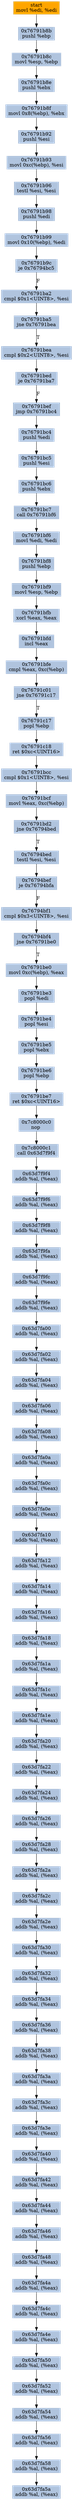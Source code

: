 digraph G {
node[shape=rectangle,style=filled,fillcolor=lightsteelblue,color=lightsteelblue]
bgcolor="transparent"
a0x76791b89movl_edi_edi[label="start\nmovl %edi, %edi",color="lightgrey",fillcolor="orange"];
a0x76791b8bpushl_ebp[label="0x76791b8b\npushl %ebp"];
a0x76791b8cmovl_esp_ebp[label="0x76791b8c\nmovl %esp, %ebp"];
a0x76791b8epushl_ebx[label="0x76791b8e\npushl %ebx"];
a0x76791b8fmovl_0x8ebp__ebx[label="0x76791b8f\nmovl 0x8(%ebp), %ebx"];
a0x76791b92pushl_esi[label="0x76791b92\npushl %esi"];
a0x76791b93movl_0xcebp__esi[label="0x76791b93\nmovl 0xc(%ebp), %esi"];
a0x76791b96testl_esi_esi[label="0x76791b96\ntestl %esi, %esi"];
a0x76791b98pushl_edi[label="0x76791b98\npushl %edi"];
a0x76791b99movl_0x10ebp__edi[label="0x76791b99\nmovl 0x10(%ebp), %edi"];
a0x76791b9cje_0x76794bc5[label="0x76791b9c\nje 0x76794bc5"];
a0x76791ba2cmpl_0x1UINT8_esi[label="0x76791ba2\ncmpl $0x1<UINT8>, %esi"];
a0x76791ba5jne_0x76791bea[label="0x76791ba5\njne 0x76791bea"];
a0x76791beacmpl_0x2UINT8_esi[label="0x76791bea\ncmpl $0x2<UINT8>, %esi"];
a0x76791bedje_0x76791ba7[label="0x76791bed\nje 0x76791ba7"];
a0x76791befjmp_0x76791bc4[label="0x76791bef\njmp 0x76791bc4"];
a0x76791bc4pushl_edi[label="0x76791bc4\npushl %edi"];
a0x76791bc5pushl_esi[label="0x76791bc5\npushl %esi"];
a0x76791bc6pushl_ebx[label="0x76791bc6\npushl %ebx"];
a0x76791bc7call_0x76791bf6[label="0x76791bc7\ncall 0x76791bf6"];
a0x76791bf6movl_edi_edi[label="0x76791bf6\nmovl %edi, %edi"];
a0x76791bf8pushl_ebp[label="0x76791bf8\npushl %ebp"];
a0x76791bf9movl_esp_ebp[label="0x76791bf9\nmovl %esp, %ebp"];
a0x76791bfbxorl_eax_eax[label="0x76791bfb\nxorl %eax, %eax"];
a0x76791bfdincl_eax[label="0x76791bfd\nincl %eax"];
a0x76791bfecmpl_eax_0xcebp_[label="0x76791bfe\ncmpl %eax, 0xc(%ebp)"];
a0x76791c01jne_0x76791c17[label="0x76791c01\njne 0x76791c17"];
a0x76791c17popl_ebp[label="0x76791c17\npopl %ebp"];
a0x76791c18ret_0xcUINT16[label="0x76791c18\nret $0xc<UINT16>"];
a0x76791bcccmpl_0x1UINT8_esi[label="0x76791bcc\ncmpl $0x1<UINT8>, %esi"];
a0x76791bcfmovl_eax_0xcebp_[label="0x76791bcf\nmovl %eax, 0xc(%ebp)"];
a0x76791bd2jne_0x76794bed[label="0x76791bd2\njne 0x76794bed"];
a0x76794bedtestl_esi_esi[label="0x76794bed\ntestl %esi, %esi"];
a0x76794befje_0x76794bfa[label="0x76794bef\nje 0x76794bfa"];
a0x76794bf1cmpl_0x3UINT8_esi[label="0x76794bf1\ncmpl $0x3<UINT8>, %esi"];
a0x76794bf4jne_0x76791be0[label="0x76794bf4\njne 0x76791be0"];
a0x76791be0movl_0xcebp__eax[label="0x76791be0\nmovl 0xc(%ebp), %eax"];
a0x76791be3popl_edi[label="0x76791be3\npopl %edi"];
a0x76791be4popl_esi[label="0x76791be4\npopl %esi"];
a0x76791be5popl_ebx[label="0x76791be5\npopl %ebx"];
a0x76791be6popl_ebp[label="0x76791be6\npopl %ebp"];
a0x76791be7ret_0xcUINT16[label="0x76791be7\nret $0xc<UINT16>"];
a0x7c8000c0nop_[label="0x7c8000c0\nnop "];
a0x7c8000c1call_0x63d7f9f4[label="0x7c8000c1\ncall 0x63d7f9f4"];
a0x63d7f9f4addb_al_eax_[label="0x63d7f9f4\naddb %al, (%eax)"];
a0x63d7f9f6addb_al_eax_[label="0x63d7f9f6\naddb %al, (%eax)"];
a0x63d7f9f8addb_al_eax_[label="0x63d7f9f8\naddb %al, (%eax)"];
a0x63d7f9faaddb_al_eax_[label="0x63d7f9fa\naddb %al, (%eax)"];
a0x63d7f9fcaddb_al_eax_[label="0x63d7f9fc\naddb %al, (%eax)"];
a0x63d7f9feaddb_al_eax_[label="0x63d7f9fe\naddb %al, (%eax)"];
a0x63d7fa00addb_al_eax_[label="0x63d7fa00\naddb %al, (%eax)"];
a0x63d7fa02addb_al_eax_[label="0x63d7fa02\naddb %al, (%eax)"];
a0x63d7fa04addb_al_eax_[label="0x63d7fa04\naddb %al, (%eax)"];
a0x63d7fa06addb_al_eax_[label="0x63d7fa06\naddb %al, (%eax)"];
a0x63d7fa08addb_al_eax_[label="0x63d7fa08\naddb %al, (%eax)"];
a0x63d7fa0aaddb_al_eax_[label="0x63d7fa0a\naddb %al, (%eax)"];
a0x63d7fa0caddb_al_eax_[label="0x63d7fa0c\naddb %al, (%eax)"];
a0x63d7fa0eaddb_al_eax_[label="0x63d7fa0e\naddb %al, (%eax)"];
a0x63d7fa10addb_al_eax_[label="0x63d7fa10\naddb %al, (%eax)"];
a0x63d7fa12addb_al_eax_[label="0x63d7fa12\naddb %al, (%eax)"];
a0x63d7fa14addb_al_eax_[label="0x63d7fa14\naddb %al, (%eax)"];
a0x63d7fa16addb_al_eax_[label="0x63d7fa16\naddb %al, (%eax)"];
a0x63d7fa18addb_al_eax_[label="0x63d7fa18\naddb %al, (%eax)"];
a0x63d7fa1aaddb_al_eax_[label="0x63d7fa1a\naddb %al, (%eax)"];
a0x63d7fa1caddb_al_eax_[label="0x63d7fa1c\naddb %al, (%eax)"];
a0x63d7fa1eaddb_al_eax_[label="0x63d7fa1e\naddb %al, (%eax)"];
a0x63d7fa20addb_al_eax_[label="0x63d7fa20\naddb %al, (%eax)"];
a0x63d7fa22addb_al_eax_[label="0x63d7fa22\naddb %al, (%eax)"];
a0x63d7fa24addb_al_eax_[label="0x63d7fa24\naddb %al, (%eax)"];
a0x63d7fa26addb_al_eax_[label="0x63d7fa26\naddb %al, (%eax)"];
a0x63d7fa28addb_al_eax_[label="0x63d7fa28\naddb %al, (%eax)"];
a0x63d7fa2aaddb_al_eax_[label="0x63d7fa2a\naddb %al, (%eax)"];
a0x63d7fa2caddb_al_eax_[label="0x63d7fa2c\naddb %al, (%eax)"];
a0x63d7fa2eaddb_al_eax_[label="0x63d7fa2e\naddb %al, (%eax)"];
a0x63d7fa30addb_al_eax_[label="0x63d7fa30\naddb %al, (%eax)"];
a0x63d7fa32addb_al_eax_[label="0x63d7fa32\naddb %al, (%eax)"];
a0x63d7fa34addb_al_eax_[label="0x63d7fa34\naddb %al, (%eax)"];
a0x63d7fa36addb_al_eax_[label="0x63d7fa36\naddb %al, (%eax)"];
a0x63d7fa38addb_al_eax_[label="0x63d7fa38\naddb %al, (%eax)"];
a0x63d7fa3aaddb_al_eax_[label="0x63d7fa3a\naddb %al, (%eax)"];
a0x63d7fa3caddb_al_eax_[label="0x63d7fa3c\naddb %al, (%eax)"];
a0x63d7fa3eaddb_al_eax_[label="0x63d7fa3e\naddb %al, (%eax)"];
a0x63d7fa40addb_al_eax_[label="0x63d7fa40\naddb %al, (%eax)"];
a0x63d7fa42addb_al_eax_[label="0x63d7fa42\naddb %al, (%eax)"];
a0x63d7fa44addb_al_eax_[label="0x63d7fa44\naddb %al, (%eax)"];
a0x63d7fa46addb_al_eax_[label="0x63d7fa46\naddb %al, (%eax)"];
a0x63d7fa48addb_al_eax_[label="0x63d7fa48\naddb %al, (%eax)"];
a0x63d7fa4aaddb_al_eax_[label="0x63d7fa4a\naddb %al, (%eax)"];
a0x63d7fa4caddb_al_eax_[label="0x63d7fa4c\naddb %al, (%eax)"];
a0x63d7fa4eaddb_al_eax_[label="0x63d7fa4e\naddb %al, (%eax)"];
a0x63d7fa50addb_al_eax_[label="0x63d7fa50\naddb %al, (%eax)"];
a0x63d7fa52addb_al_eax_[label="0x63d7fa52\naddb %al, (%eax)"];
a0x63d7fa54addb_al_eax_[label="0x63d7fa54\naddb %al, (%eax)"];
a0x63d7fa56addb_al_eax_[label="0x63d7fa56\naddb %al, (%eax)"];
a0x63d7fa58addb_al_eax_[label="0x63d7fa58\naddb %al, (%eax)"];
a0x63d7fa5aaddb_al_eax_[label="0x63d7fa5a\naddb %al, (%eax)"];
a0x76791b89movl_edi_edi -> a0x76791b8bpushl_ebp [color="#000000"];
a0x76791b8bpushl_ebp -> a0x76791b8cmovl_esp_ebp [color="#000000"];
a0x76791b8cmovl_esp_ebp -> a0x76791b8epushl_ebx [color="#000000"];
a0x76791b8epushl_ebx -> a0x76791b8fmovl_0x8ebp__ebx [color="#000000"];
a0x76791b8fmovl_0x8ebp__ebx -> a0x76791b92pushl_esi [color="#000000"];
a0x76791b92pushl_esi -> a0x76791b93movl_0xcebp__esi [color="#000000"];
a0x76791b93movl_0xcebp__esi -> a0x76791b96testl_esi_esi [color="#000000"];
a0x76791b96testl_esi_esi -> a0x76791b98pushl_edi [color="#000000"];
a0x76791b98pushl_edi -> a0x76791b99movl_0x10ebp__edi [color="#000000"];
a0x76791b99movl_0x10ebp__edi -> a0x76791b9cje_0x76794bc5 [color="#000000"];
a0x76791b9cje_0x76794bc5 -> a0x76791ba2cmpl_0x1UINT8_esi [color="#000000",label="F"];
a0x76791ba2cmpl_0x1UINT8_esi -> a0x76791ba5jne_0x76791bea [color="#000000"];
a0x76791ba5jne_0x76791bea -> a0x76791beacmpl_0x2UINT8_esi [color="#000000",label="T"];
a0x76791beacmpl_0x2UINT8_esi -> a0x76791bedje_0x76791ba7 [color="#000000"];
a0x76791bedje_0x76791ba7 -> a0x76791befjmp_0x76791bc4 [color="#000000",label="F"];
a0x76791befjmp_0x76791bc4 -> a0x76791bc4pushl_edi [color="#000000"];
a0x76791bc4pushl_edi -> a0x76791bc5pushl_esi [color="#000000"];
a0x76791bc5pushl_esi -> a0x76791bc6pushl_ebx [color="#000000"];
a0x76791bc6pushl_ebx -> a0x76791bc7call_0x76791bf6 [color="#000000"];
a0x76791bc7call_0x76791bf6 -> a0x76791bf6movl_edi_edi [color="#000000"];
a0x76791bf6movl_edi_edi -> a0x76791bf8pushl_ebp [color="#000000"];
a0x76791bf8pushl_ebp -> a0x76791bf9movl_esp_ebp [color="#000000"];
a0x76791bf9movl_esp_ebp -> a0x76791bfbxorl_eax_eax [color="#000000"];
a0x76791bfbxorl_eax_eax -> a0x76791bfdincl_eax [color="#000000"];
a0x76791bfdincl_eax -> a0x76791bfecmpl_eax_0xcebp_ [color="#000000"];
a0x76791bfecmpl_eax_0xcebp_ -> a0x76791c01jne_0x76791c17 [color="#000000"];
a0x76791c01jne_0x76791c17 -> a0x76791c17popl_ebp [color="#000000",label="T"];
a0x76791c17popl_ebp -> a0x76791c18ret_0xcUINT16 [color="#000000"];
a0x76791c18ret_0xcUINT16 -> a0x76791bcccmpl_0x1UINT8_esi [color="#000000"];
a0x76791bcccmpl_0x1UINT8_esi -> a0x76791bcfmovl_eax_0xcebp_ [color="#000000"];
a0x76791bcfmovl_eax_0xcebp_ -> a0x76791bd2jne_0x76794bed [color="#000000"];
a0x76791bd2jne_0x76794bed -> a0x76794bedtestl_esi_esi [color="#000000",label="T"];
a0x76794bedtestl_esi_esi -> a0x76794befje_0x76794bfa [color="#000000"];
a0x76794befje_0x76794bfa -> a0x76794bf1cmpl_0x3UINT8_esi [color="#000000",label="F"];
a0x76794bf1cmpl_0x3UINT8_esi -> a0x76794bf4jne_0x76791be0 [color="#000000"];
a0x76794bf4jne_0x76791be0 -> a0x76791be0movl_0xcebp__eax [color="#000000",label="T"];
a0x76791be0movl_0xcebp__eax -> a0x76791be3popl_edi [color="#000000"];
a0x76791be3popl_edi -> a0x76791be4popl_esi [color="#000000"];
a0x76791be4popl_esi -> a0x76791be5popl_ebx [color="#000000"];
a0x76791be5popl_ebx -> a0x76791be6popl_ebp [color="#000000"];
a0x76791be6popl_ebp -> a0x76791be7ret_0xcUINT16 [color="#000000"];
a0x76791be7ret_0xcUINT16 -> a0x7c8000c0nop_ [color="#000000"];
a0x7c8000c0nop_ -> a0x7c8000c1call_0x63d7f9f4 [color="#000000"];
a0x7c8000c1call_0x63d7f9f4 -> a0x63d7f9f4addb_al_eax_ [color="#000000"];
a0x63d7f9f4addb_al_eax_ -> a0x63d7f9f6addb_al_eax_ [color="#000000"];
a0x63d7f9f6addb_al_eax_ -> a0x63d7f9f8addb_al_eax_ [color="#000000"];
a0x63d7f9f8addb_al_eax_ -> a0x63d7f9faaddb_al_eax_ [color="#000000"];
a0x63d7f9faaddb_al_eax_ -> a0x63d7f9fcaddb_al_eax_ [color="#000000"];
a0x63d7f9fcaddb_al_eax_ -> a0x63d7f9feaddb_al_eax_ [color="#000000"];
a0x63d7f9feaddb_al_eax_ -> a0x63d7fa00addb_al_eax_ [color="#000000"];
a0x63d7fa00addb_al_eax_ -> a0x63d7fa02addb_al_eax_ [color="#000000"];
a0x63d7fa02addb_al_eax_ -> a0x63d7fa04addb_al_eax_ [color="#000000"];
a0x63d7fa04addb_al_eax_ -> a0x63d7fa06addb_al_eax_ [color="#000000"];
a0x63d7fa06addb_al_eax_ -> a0x63d7fa08addb_al_eax_ [color="#000000"];
a0x63d7fa08addb_al_eax_ -> a0x63d7fa0aaddb_al_eax_ [color="#000000"];
a0x63d7fa0aaddb_al_eax_ -> a0x63d7fa0caddb_al_eax_ [color="#000000"];
a0x63d7fa0caddb_al_eax_ -> a0x63d7fa0eaddb_al_eax_ [color="#000000"];
a0x63d7fa0eaddb_al_eax_ -> a0x63d7fa10addb_al_eax_ [color="#000000"];
a0x63d7fa10addb_al_eax_ -> a0x63d7fa12addb_al_eax_ [color="#000000"];
a0x63d7fa12addb_al_eax_ -> a0x63d7fa14addb_al_eax_ [color="#000000"];
a0x63d7fa14addb_al_eax_ -> a0x63d7fa16addb_al_eax_ [color="#000000"];
a0x63d7fa16addb_al_eax_ -> a0x63d7fa18addb_al_eax_ [color="#000000"];
a0x63d7fa18addb_al_eax_ -> a0x63d7fa1aaddb_al_eax_ [color="#000000"];
a0x63d7fa1aaddb_al_eax_ -> a0x63d7fa1caddb_al_eax_ [color="#000000"];
a0x63d7fa1caddb_al_eax_ -> a0x63d7fa1eaddb_al_eax_ [color="#000000"];
a0x63d7fa1eaddb_al_eax_ -> a0x63d7fa20addb_al_eax_ [color="#000000"];
a0x63d7fa20addb_al_eax_ -> a0x63d7fa22addb_al_eax_ [color="#000000"];
a0x63d7fa22addb_al_eax_ -> a0x63d7fa24addb_al_eax_ [color="#000000"];
a0x63d7fa24addb_al_eax_ -> a0x63d7fa26addb_al_eax_ [color="#000000"];
a0x63d7fa26addb_al_eax_ -> a0x63d7fa28addb_al_eax_ [color="#000000"];
a0x63d7fa28addb_al_eax_ -> a0x63d7fa2aaddb_al_eax_ [color="#000000"];
a0x63d7fa2aaddb_al_eax_ -> a0x63d7fa2caddb_al_eax_ [color="#000000"];
a0x63d7fa2caddb_al_eax_ -> a0x63d7fa2eaddb_al_eax_ [color="#000000"];
a0x63d7fa2eaddb_al_eax_ -> a0x63d7fa30addb_al_eax_ [color="#000000"];
a0x63d7fa30addb_al_eax_ -> a0x63d7fa32addb_al_eax_ [color="#000000"];
a0x63d7fa32addb_al_eax_ -> a0x63d7fa34addb_al_eax_ [color="#000000"];
a0x63d7fa34addb_al_eax_ -> a0x63d7fa36addb_al_eax_ [color="#000000"];
a0x63d7fa36addb_al_eax_ -> a0x63d7fa38addb_al_eax_ [color="#000000"];
a0x63d7fa38addb_al_eax_ -> a0x63d7fa3aaddb_al_eax_ [color="#000000"];
a0x63d7fa3aaddb_al_eax_ -> a0x63d7fa3caddb_al_eax_ [color="#000000"];
a0x63d7fa3caddb_al_eax_ -> a0x63d7fa3eaddb_al_eax_ [color="#000000"];
a0x63d7fa3eaddb_al_eax_ -> a0x63d7fa40addb_al_eax_ [color="#000000"];
a0x63d7fa40addb_al_eax_ -> a0x63d7fa42addb_al_eax_ [color="#000000"];
a0x63d7fa42addb_al_eax_ -> a0x63d7fa44addb_al_eax_ [color="#000000"];
a0x63d7fa44addb_al_eax_ -> a0x63d7fa46addb_al_eax_ [color="#000000"];
a0x63d7fa46addb_al_eax_ -> a0x63d7fa48addb_al_eax_ [color="#000000"];
a0x63d7fa48addb_al_eax_ -> a0x63d7fa4aaddb_al_eax_ [color="#000000"];
a0x63d7fa4aaddb_al_eax_ -> a0x63d7fa4caddb_al_eax_ [color="#000000"];
a0x63d7fa4caddb_al_eax_ -> a0x63d7fa4eaddb_al_eax_ [color="#000000"];
a0x63d7fa4eaddb_al_eax_ -> a0x63d7fa50addb_al_eax_ [color="#000000"];
a0x63d7fa50addb_al_eax_ -> a0x63d7fa52addb_al_eax_ [color="#000000"];
a0x63d7fa52addb_al_eax_ -> a0x63d7fa54addb_al_eax_ [color="#000000"];
a0x63d7fa54addb_al_eax_ -> a0x63d7fa56addb_al_eax_ [color="#000000"];
a0x63d7fa56addb_al_eax_ -> a0x63d7fa58addb_al_eax_ [color="#000000"];
a0x63d7fa58addb_al_eax_ -> a0x63d7fa5aaddb_al_eax_ [color="#000000"];
}
